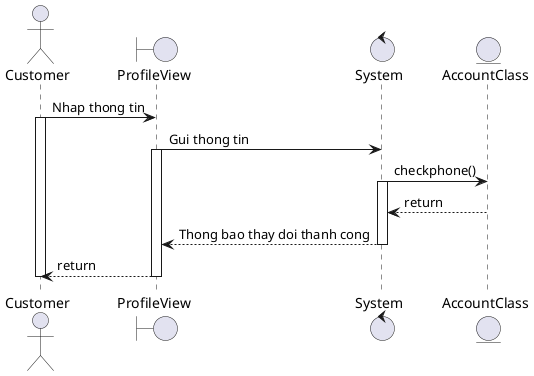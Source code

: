 @startuml
actor       Customer    as 1
boundary    ProfileView    as 2
control     System     as 3
entity      AccountClass     as 4

1->2 : Nhap thong tin 
activate 1
2->3 : Gui thong tin
activate 2 
3->4 : checkphone()
activate 3
4-->3:return
3-->2 : Thong bao thay doi thanh cong 
deactivate 3
2-->1 : return
deactivate 2
deactivate 1
@enduml